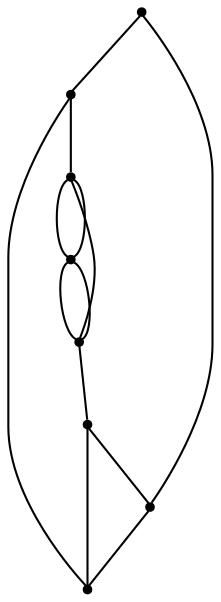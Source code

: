 graph {
  node [shape=point,comment="{\"directed\":false,\"doi\":\"10.1007/978-3-030-68766-3_12\",\"figure\":\"5 (4)\"}"]

  v0 [pos="1070.6527982185657,683.3005532032912"]
  v1 [pos="904.7233052193346,683.3005532032911"]
  v2 [pos="960.0331468171478,683.3005532032912"]
  v3 [pos="849.4144810362043,683.3005532032912"]
  v4 [pos="738.7968326699439,683.3005532032912"]
  v5 [pos="683.4880084868137,683.3005532032912"]
  v6 [pos="794.1056568530742,683.3005532032912"]
  v7 [pos="1015.3408899971772,683.3005532032912"]

  v1 -- v2 [id="-5",pos="904.7233052193346,683.3005532032911 904.7232893222301,710.9546263717725 960.0321135053603,710.9546263717725 960.0331468171478,683.3005532032912"]
  v3 -- v2 [id="-6",pos="849.4144810362043,683.3005532032912 849.418661974668,738.608572364977 960.0362467525107,738.608572364977 960.0331468171478,683.3005532032912"]
  v3 -- v1 [id="-7",pos="849.4144810362043,683.3005532032912 849.418661974668,655.6422196630384 904.7232893222301,655.6422196630384 904.7233052193346,683.3005532032911"]
  v4 -- v0 [id="-9",pos="738.7968326699439,683.3005532032912 738.7968803612572,600.3383336978472 1070.6539587071888,600.3383336978472 1070.6527982185657,683.3005532032912"]
  v5 -- v6 [id="-14",pos="683.4880084868137,683.3005532032912 683.4880561781271,738.6086995402538 794.1057045443874,738.6086995402538 794.1056568530742,683.3005532032912"]
  v5 -- v7 [id="-15",pos="683.4880084868137,683.3005532032912 683.4880561781271,793.9168458772165 1015.3409376884905,793.9168458772165 1015.3408899971772,683.3005532032912"]
  v4 -- v5 [id="-20",pos="738.7968326699439,683.3005532032912 683.4880084868137,683.3005532032912 683.4880084868137,683.3005532032912 683.4880084868137,683.3005532032912"]
  v6 -- v4 [id="-21",pos="794.1056568530742,683.3005532032912 738.7968326699439,683.3005532032912 738.7968326699439,683.3005532032912 738.7968326699439,683.3005532032912"]
  v3 -- v6 [id="-22",pos="849.4144810362043,683.3005532032912 794.1056568530742,683.3005532032912 794.1056568530742,683.3005532032912 794.1056568530742,683.3005532032912"]
  v1 -- v3 [id="-23",pos="904.7233052193346,683.3005532032911 849.4144810362043,683.3005532032912 849.4144810362043,683.3005532032912 849.4144810362043,683.3005532032912"]
  v2 -- v1 [id="-24",pos="960.0331468171478,683.3005532032912 904.7233052193346,683.3005532032911 904.7233052193346,683.3005532032911 904.7233052193346,683.3005532032911"]
  v7 -- v2 [id="-25",pos="1015.3408899971772,683.3005532032912 960.0331468171478,683.3005532032912 960.0331468171478,683.3005532032912 960.0331468171478,683.3005532032912"]
  v0 -- v7 [id="-26",pos="1070.6527982185657,683.3005532032912 1015.3408899971772,683.3005532032912 1015.3408899971772,683.3005532032912 1015.3408899971772,683.3005532032912"]
}